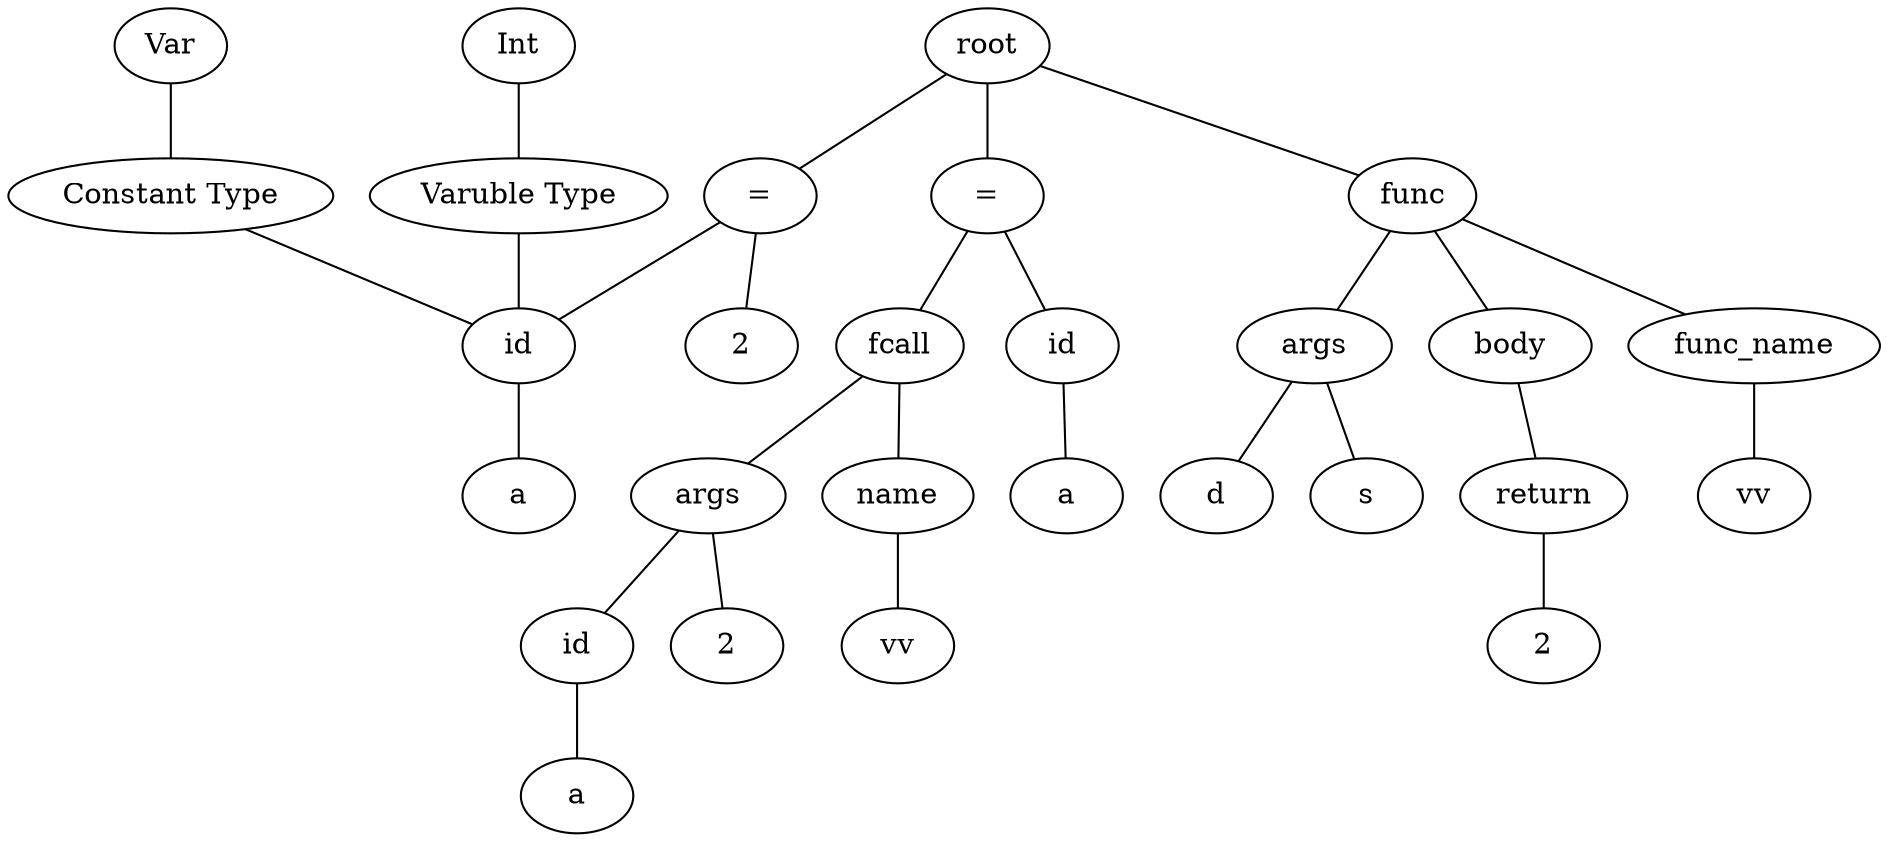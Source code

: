 graph graphname {
root;
assign0[label = "="];
root--assign0;
expr0[label = "id"];
assign0--expr0;
type0[label = "Varuble Type"];
type0--expr0;
type1[label = "Int"];
type1--type0;
consttype0[label = "Constant Type"];
consttype0--expr0;
consttype1[label = "Var"];
consttype1--consttype0;
expr1[label = "a"];
expr0--expr1;
expr2[label = "2"];
assign0--expr2;
func0[label = "func"];
root--func0;
func0name[label = "func_name"];
expr3[label = "vv"];
func0name--expr3;
func0--func0name;
func0args[label = " args "];
func0 -- func0args;
expr4[label = "s"];
func0args--expr4;
expr5[label = "d"];
func0args--expr5;
func0body[label = " body "];
func0 -- func0body;
return1[label = "return"];
func0body--return1;
expr6[label = "2"];
return1--expr6;
assign2[label = "="];
root--assign2;
expr7[label = "id"];
assign2--expr7;
expr8[label = "a"];
expr7--expr8;
expr9[label = "fcall"];
assign2--expr9;
expr9name[label = "name"];
expr10[label = "vv"];
expr9name--expr10;
expr9--expr9name;
expr9args[label = " args "];
expr9 -- expr9args;
expr11[label = "id"];
expr9args--expr11;
expr12[label = "a"];
expr11--expr12;
expr13[label = "2"];
expr9args--expr13;
}
